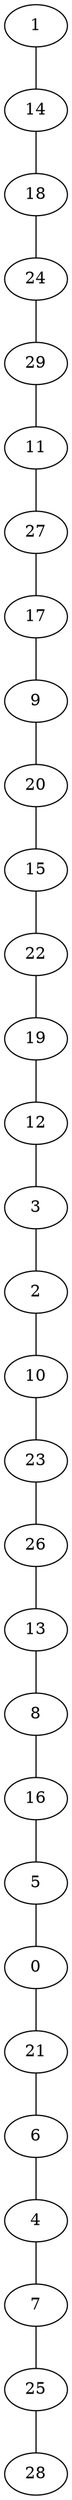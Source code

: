strict graph G {
1;
14;
18;
24;
29;
11;
27;
17;
9;
20;
15;
22;
19;
12;
3;
2;
10;
23;
26;
13;
8;
16;
5;
0;
21;
6;
4;
7;
25;
28;
3 -- 2;
9 -- 20;
17 -- 9;
4 -- 7;
1 -- 14;
13 -- 8;
16 -- 5;
25 -- 28;
19 -- 12;
6 -- 4;
20 -- 15;
26 -- 13;
11 -- 27;
22 -- 19;
21 -- 6;
0 -- 21;
12 -- 3;
18 -- 24;
5 -- 0;
29 -- 11;
10 -- 23;
27 -- 17;
14 -- 18;
7 -- 25;
15 -- 22;
2 -- 10;
23 -- 26;
24 -- 29;
8 -- 16;
}
